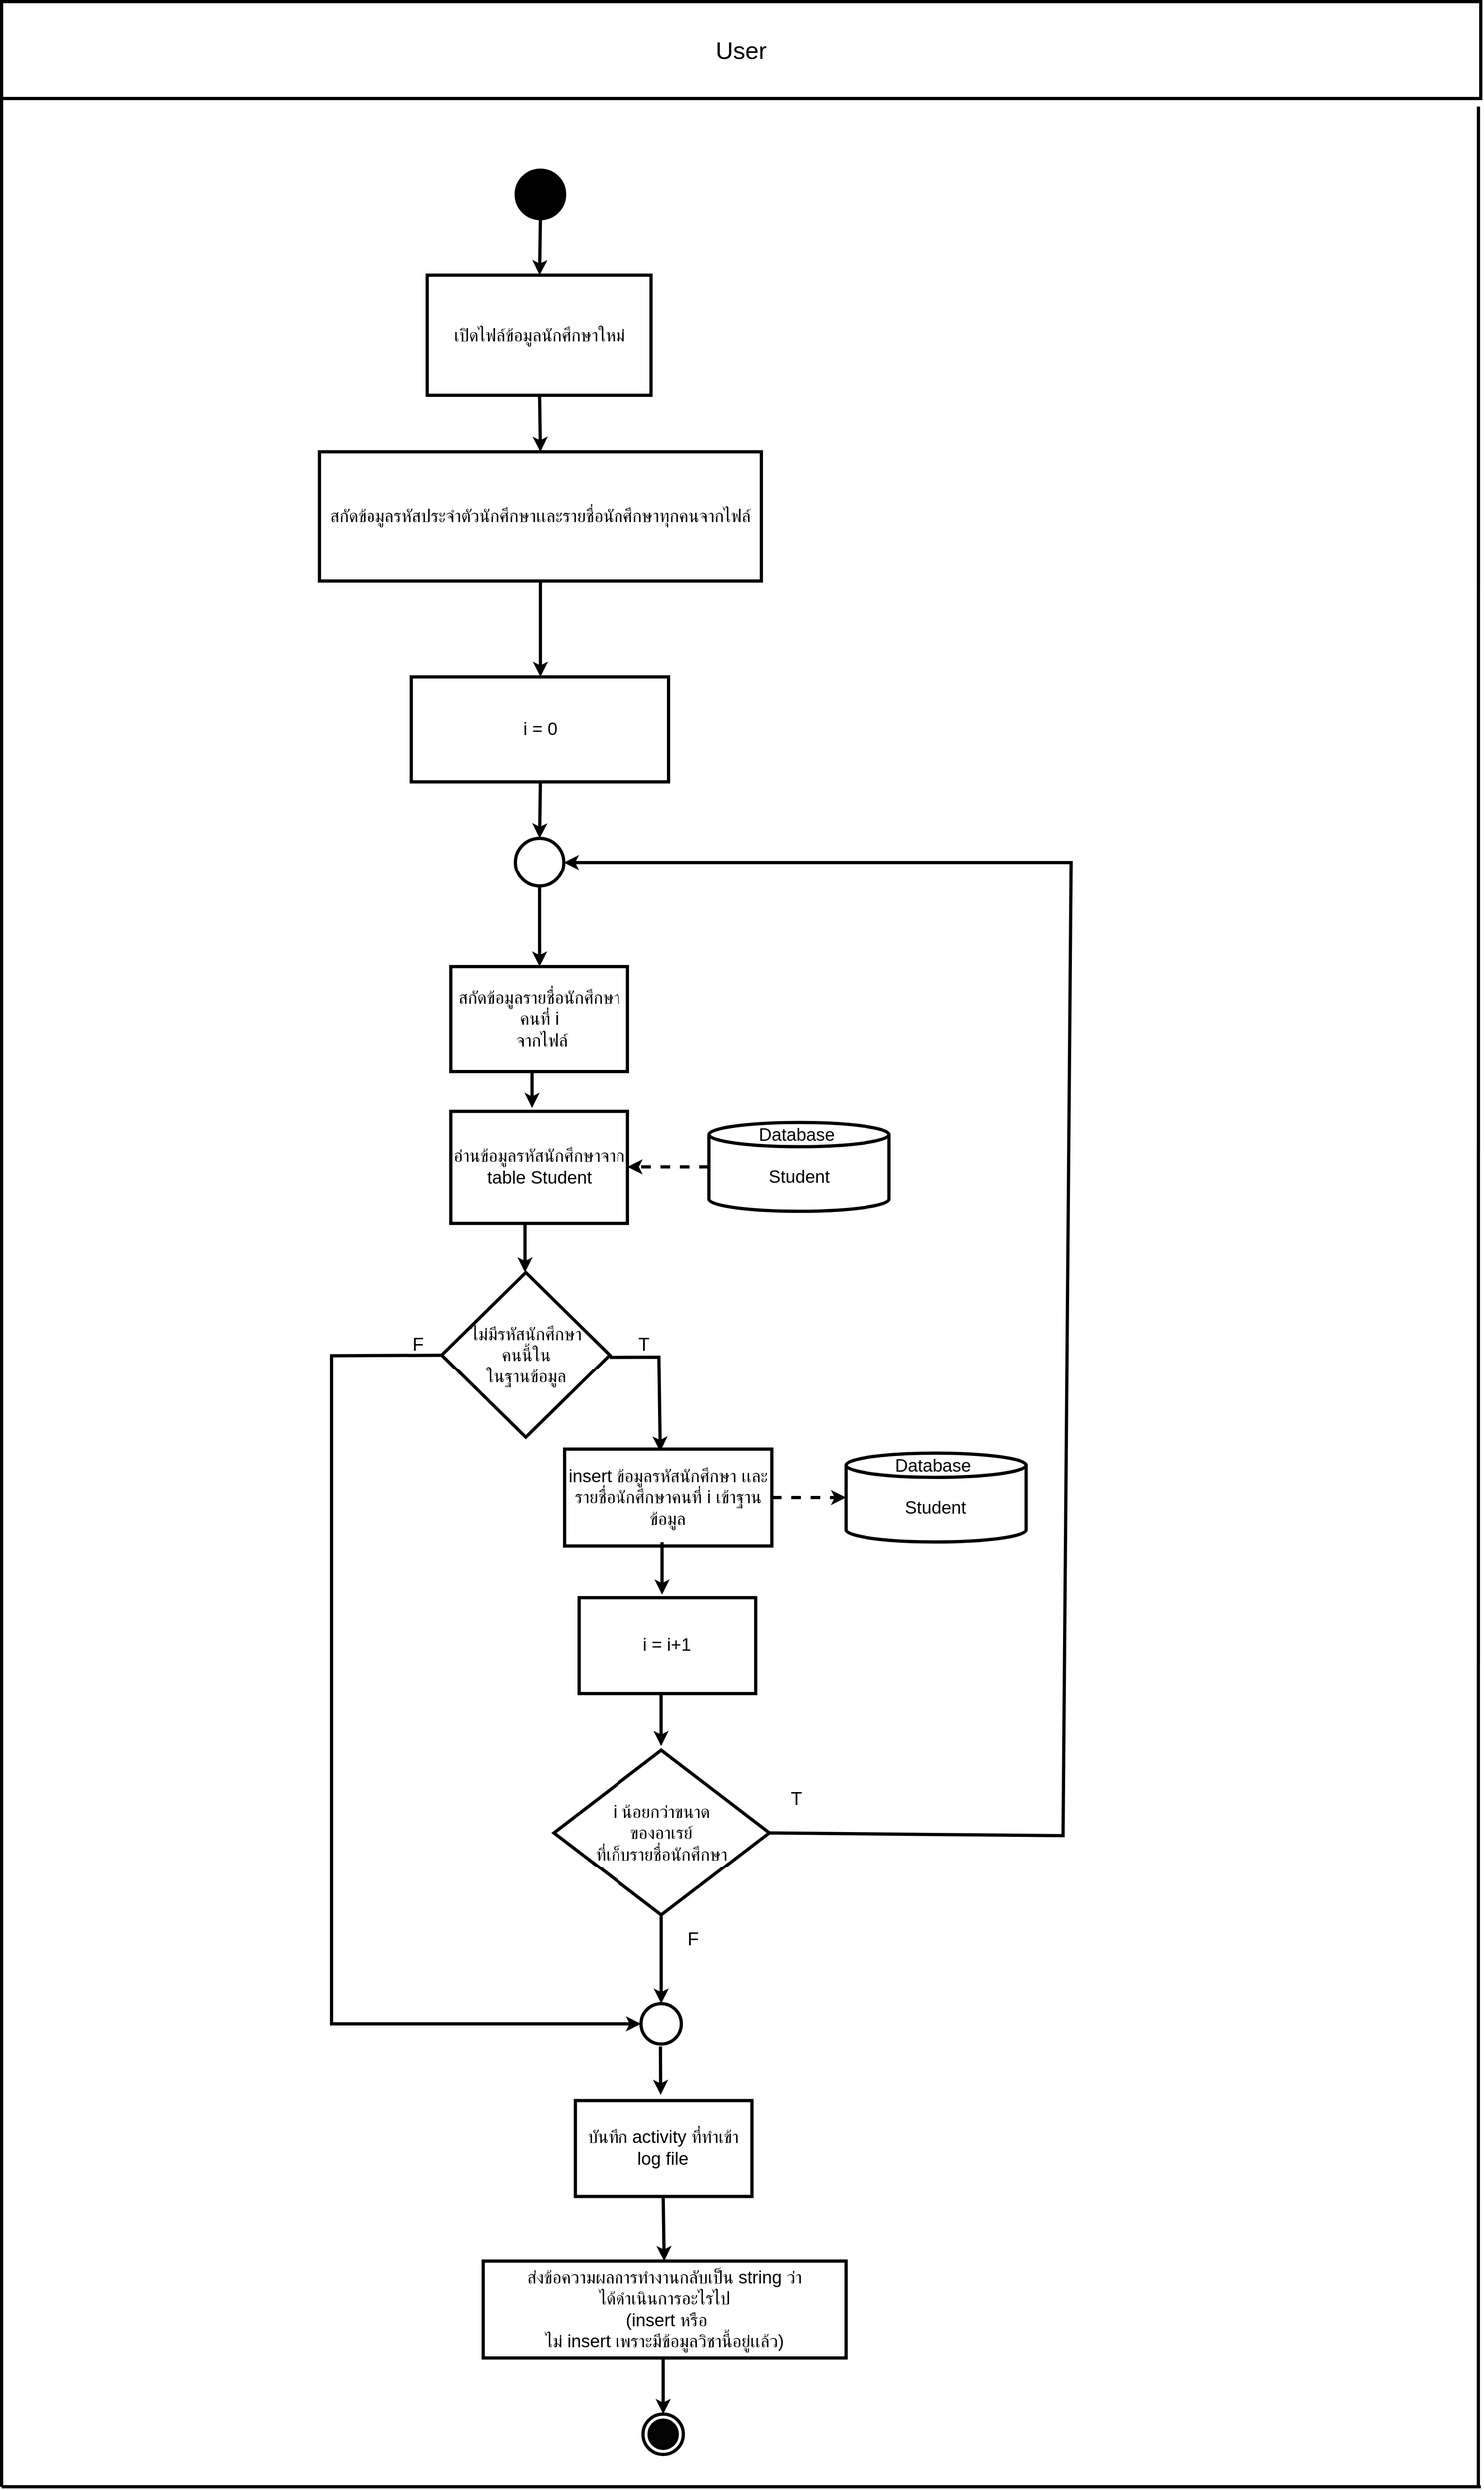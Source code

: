 <mxfile version="21.6.8" type="device">
  <diagram id="C5RBs43oDa-KdzZeNtuy" name="Page-1">
    <mxGraphModel dx="1691" dy="1390" grid="1" gridSize="10" guides="1" tooltips="1" connect="1" arrows="1" fold="1" page="1" pageScale="1" pageWidth="827" pageHeight="1169" math="0" shadow="0">
      <root>
        <mxCell id="WIyWlLk6GJQsqaUBKTNV-0" />
        <mxCell id="WIyWlLk6GJQsqaUBKTNV-1" parent="WIyWlLk6GJQsqaUBKTNV-0" />
        <mxCell id="zB7iulw4yvtdJ8TS1PcW-1" value="&lt;font style=&quot;font-size: 30px;&quot;&gt;User&lt;/font&gt;" style="rounded=0;whiteSpace=wrap;html=1;strokeWidth=4;" parent="WIyWlLk6GJQsqaUBKTNV-1" vertex="1">
          <mxGeometry x="1130" y="220" width="1840" height="120" as="geometry" />
        </mxCell>
        <mxCell id="zB7iulw4yvtdJ8TS1PcW-2" value="" style="endArrow=none;html=1;rounded=0;strokeWidth=4;" parent="WIyWlLk6GJQsqaUBKTNV-1" edge="1">
          <mxGeometry width="50" height="50" relative="1" as="geometry">
            <mxPoint x="1130" y="3310" as="sourcePoint" />
            <mxPoint x="1130" y="300" as="targetPoint" />
          </mxGeometry>
        </mxCell>
        <mxCell id="zB7iulw4yvtdJ8TS1PcW-3" value="" style="endArrow=none;html=1;rounded=0;entryX=0;entryY=1;entryDx=0;entryDy=0;strokeWidth=4;" parent="WIyWlLk6GJQsqaUBKTNV-1" edge="1">
          <mxGeometry width="50" height="50" relative="1" as="geometry">
            <mxPoint x="2967" y="3310" as="sourcePoint" />
            <mxPoint x="2967.14" y="350" as="targetPoint" />
          </mxGeometry>
        </mxCell>
        <mxCell id="zB7iulw4yvtdJ8TS1PcW-4" value="" style="endArrow=none;html=1;rounded=0;strokeWidth=4;" parent="WIyWlLk6GJQsqaUBKTNV-1" edge="1">
          <mxGeometry width="50" height="50" relative="1" as="geometry">
            <mxPoint x="1130" y="3310" as="sourcePoint" />
            <mxPoint x="2970" y="3310" as="targetPoint" />
          </mxGeometry>
        </mxCell>
        <mxCell id="zB7iulw4yvtdJ8TS1PcW-5" value="&lt;font style=&quot;font-size: 22px;&quot;&gt;ส่งข้อความผลการทำงานกลับเป็น string ว่า&lt;br style=&quot;border-color: var(--border-color);&quot;&gt;ได้ดำเนินการอะไรไป&lt;br style=&quot;border-color: var(--border-color);&quot;&gt;&amp;nbsp;(insert หรือ&lt;br style=&quot;border-color: var(--border-color);&quot;&gt;ไม่ insert เพราะมีข้อมูลวิชานี้อยู่เเล้ว)&lt;/font&gt;&lt;span style=&quot;font-size: 22px;&quot;&gt;&lt;br&gt;&lt;/span&gt;" style="rounded=0;whiteSpace=wrap;html=1;strokeWidth=4;" parent="WIyWlLk6GJQsqaUBKTNV-1" vertex="1">
          <mxGeometry x="1729.13" y="3029.25" width="450.87" height="120" as="geometry" />
        </mxCell>
        <mxCell id="zB7iulw4yvtdJ8TS1PcW-6" value="&lt;font style=&quot;font-size: 22px;&quot;&gt;บันทึก activity ที่ทำเข้า&lt;br&gt;log file&lt;br&gt;&lt;/font&gt;" style="rounded=0;whiteSpace=wrap;html=1;strokeWidth=4;" parent="WIyWlLk6GJQsqaUBKTNV-1" vertex="1">
          <mxGeometry x="1843.32" y="2829.25" width="220" height="120" as="geometry" />
        </mxCell>
        <mxCell id="zB7iulw4yvtdJ8TS1PcW-7" value="" style="ellipse;whiteSpace=wrap;html=1;aspect=fixed;strokeWidth=4;" parent="WIyWlLk6GJQsqaUBKTNV-1" vertex="1">
          <mxGeometry x="1925.84" y="2709.25" width="50" height="50" as="geometry" />
        </mxCell>
        <mxCell id="zB7iulw4yvtdJ8TS1PcW-8" value="" style="endArrow=classic;html=1;rounded=0;exitX=0.5;exitY=1;exitDx=0;exitDy=0;strokeWidth=4;" parent="WIyWlLk6GJQsqaUBKTNV-1" edge="1">
          <mxGeometry width="50" height="50" relative="1" as="geometry">
            <mxPoint x="1949.93" y="2762.25" as="sourcePoint" />
            <mxPoint x="1950.2" y="2822.25" as="targetPoint" />
          </mxGeometry>
        </mxCell>
        <mxCell id="zB7iulw4yvtdJ8TS1PcW-9" value="" style="endArrow=classic;html=1;rounded=0;exitX=0.5;exitY=1;exitDx=0;exitDy=0;entryX=0.5;entryY=0;entryDx=0;entryDy=0;strokeWidth=4;" parent="WIyWlLk6GJQsqaUBKTNV-1" source="zB7iulw4yvtdJ8TS1PcW-6" target="zB7iulw4yvtdJ8TS1PcW-5" edge="1">
          <mxGeometry width="50" height="50" relative="1" as="geometry">
            <mxPoint x="1948.73" y="2959.25" as="sourcePoint" />
            <mxPoint x="1949" y="3019.25" as="targetPoint" />
          </mxGeometry>
        </mxCell>
        <mxCell id="zB7iulw4yvtdJ8TS1PcW-10" value="" style="ellipse;whiteSpace=wrap;html=1;aspect=fixed;strokeWidth=4;" parent="WIyWlLk6GJQsqaUBKTNV-1" vertex="1">
          <mxGeometry x="1928.32" y="3220" width="50" height="50" as="geometry" />
        </mxCell>
        <mxCell id="zB7iulw4yvtdJ8TS1PcW-11" value="" style="ellipse;whiteSpace=wrap;html=1;aspect=fixed;fillColor=#050505;strokeWidth=4;" parent="WIyWlLk6GJQsqaUBKTNV-1" vertex="1">
          <mxGeometry x="1935.82" y="3227.5" width="35" height="35" as="geometry" />
        </mxCell>
        <mxCell id="zB7iulw4yvtdJ8TS1PcW-12" value="" style="endArrow=classic;html=1;rounded=0;exitX=0.5;exitY=1;exitDx=0;exitDy=0;entryX=0.5;entryY=0;entryDx=0;entryDy=0;strokeWidth=4;" parent="WIyWlLk6GJQsqaUBKTNV-1" edge="1" target="zB7iulw4yvtdJ8TS1PcW-10">
          <mxGeometry width="50" height="50" relative="1" as="geometry">
            <mxPoint x="1953.32" y="3149.25" as="sourcePoint" />
            <mxPoint x="1953.32" y="3250.25" as="targetPoint" />
          </mxGeometry>
        </mxCell>
        <mxCell id="zB7iulw4yvtdJ8TS1PcW-13" value="" style="endArrow=classic;html=1;rounded=0;exitX=1;exitY=0.5;exitDx=0;exitDy=0;entryX=0.464;entryY=0.025;entryDx=0;entryDy=0;entryPerimeter=0;strokeWidth=4;" parent="WIyWlLk6GJQsqaUBKTNV-1" target="zB7iulw4yvtdJ8TS1PcW-17" edge="1">
          <mxGeometry width="50" height="50" relative="1" as="geometry">
            <mxPoint x="1886.18" y="1905.25" as="sourcePoint" />
            <mxPoint x="1956.18" y="2015.25" as="targetPoint" />
            <Array as="points">
              <mxPoint x="1948" y="1905" />
            </Array>
          </mxGeometry>
        </mxCell>
        <mxCell id="zB7iulw4yvtdJ8TS1PcW-14" value="&lt;font style=&quot;font-size: 22px;&quot;&gt;ไม่มีรหัสนักศึกษา&lt;br&gt;คนนี้ใน&lt;br&gt;ในฐานข้อมูล&lt;/font&gt;" style="rhombus;whiteSpace=wrap;html=1;strokeWidth=4;" parent="WIyWlLk6GJQsqaUBKTNV-1" vertex="1">
          <mxGeometry x="1677.68" y="1800" width="208.5" height="205.25" as="geometry" />
        </mxCell>
        <mxCell id="zB7iulw4yvtdJ8TS1PcW-15" value="&lt;font style=&quot;font-size: 23px;&quot;&gt;F&lt;/font&gt;" style="text;html=1;align=center;verticalAlign=middle;resizable=0;points=[];autosize=1;strokeColor=none;fillColor=none;strokeWidth=4;" parent="WIyWlLk6GJQsqaUBKTNV-1" vertex="1">
          <mxGeometry x="1628" y="1869" width="40" height="40" as="geometry" />
        </mxCell>
        <mxCell id="zB7iulw4yvtdJ8TS1PcW-16" value="&lt;font style=&quot;font-size: 23px;&quot;&gt;T&lt;/font&gt;" style="text;html=1;align=center;verticalAlign=middle;resizable=0;points=[];autosize=1;strokeColor=none;fillColor=none;strokeWidth=4;" parent="WIyWlLk6GJQsqaUBKTNV-1" vertex="1">
          <mxGeometry x="1909" y="1869" width="40" height="40" as="geometry" />
        </mxCell>
        <mxCell id="zB7iulw4yvtdJ8TS1PcW-17" value="&lt;font style=&quot;font-size: 22px;&quot;&gt;insert ข้อมูลรหัสนักศึกษา เเละรายชื่อนักศึกษาคนที่ i เข้าฐานข้อมูล&lt;/font&gt;" style="rounded=0;whiteSpace=wrap;html=1;strokeWidth=4;" parent="WIyWlLk6GJQsqaUBKTNV-1" vertex="1">
          <mxGeometry x="1830" y="2020" width="258" height="120" as="geometry" />
        </mxCell>
        <mxCell id="zB7iulw4yvtdJ8TS1PcW-18" value="" style="ellipse;whiteSpace=wrap;html=1;aspect=fixed;strokeWidth=4;" parent="WIyWlLk6GJQsqaUBKTNV-1" vertex="1">
          <mxGeometry x="1769" y="1260" width="60" height="60" as="geometry" />
        </mxCell>
        <mxCell id="zB7iulw4yvtdJ8TS1PcW-19" value="" style="endArrow=classic;html=1;rounded=0;exitX=0;exitY=0.5;exitDx=0;exitDy=0;entryX=0;entryY=0.5;entryDx=0;entryDy=0;strokeWidth=4;" parent="WIyWlLk6GJQsqaUBKTNV-1" source="zB7iulw4yvtdJ8TS1PcW-14" target="zB7iulw4yvtdJ8TS1PcW-7" edge="1">
          <mxGeometry width="50" height="50" relative="1" as="geometry">
            <mxPoint x="1679.56" y="2020" as="sourcePoint" />
            <mxPoint x="1540" y="3069.25" as="targetPoint" />
            <Array as="points">
              <mxPoint x="1540" y="1903.25" />
              <mxPoint x="1540" y="2734.25" />
            </Array>
          </mxGeometry>
        </mxCell>
        <mxCell id="zB7iulw4yvtdJ8TS1PcW-20" value="" style="endArrow=classic;html=1;rounded=0;strokeWidth=4;exitX=0.5;exitY=1;exitDx=0;exitDy=0;entryX=0.5;entryY=0;entryDx=0;entryDy=0;" parent="WIyWlLk6GJQsqaUBKTNV-1" source="zB7iulw4yvtdJ8TS1PcW-50" target="zB7iulw4yvtdJ8TS1PcW-41" edge="1">
          <mxGeometry width="50" height="50" relative="1" as="geometry">
            <mxPoint x="1848.73" y="1841" as="sourcePoint" />
            <mxPoint x="1849.16" y="1880.75" as="targetPoint" />
          </mxGeometry>
        </mxCell>
        <mxCell id="zB7iulw4yvtdJ8TS1PcW-21" value="" style="endArrow=classic;html=1;rounded=0;exitX=1;exitY=0.5;exitDx=0;exitDy=0;entryX=1;entryY=0.5;entryDx=0;entryDy=0;strokeWidth=4;" parent="WIyWlLk6GJQsqaUBKTNV-1" source="zB7iulw4yvtdJ8TS1PcW-46" target="zB7iulw4yvtdJ8TS1PcW-18" edge="1">
          <mxGeometry width="50" height="50" relative="1" as="geometry">
            <mxPoint x="2108.0" y="2918.5" as="sourcePoint" />
            <mxPoint x="1910" y="1911" as="targetPoint" />
            <Array as="points">
              <mxPoint x="2450" y="2500" />
              <mxPoint x="2460" y="1290" />
            </Array>
          </mxGeometry>
        </mxCell>
        <mxCell id="zB7iulw4yvtdJ8TS1PcW-25" value="" style="endArrow=classic;html=1;rounded=0;exitX=0.5;exitY=1;exitDx=0;exitDy=0;entryX=0.5;entryY=0;entryDx=0;entryDy=0;strokeWidth=4;" parent="WIyWlLk6GJQsqaUBKTNV-1" edge="1">
          <mxGeometry width="50" height="50" relative="1" as="geometry">
            <mxPoint x="1789.66" y="1530" as="sourcePoint" />
            <mxPoint x="1789.66" y="1595" as="targetPoint" />
          </mxGeometry>
        </mxCell>
        <mxCell id="zB7iulw4yvtdJ8TS1PcW-26" value="" style="endArrow=classic;html=1;rounded=0;exitX=0.5;exitY=1;exitDx=0;exitDy=0;entryX=0.5;entryY=0;entryDx=0;entryDy=0;strokeWidth=4;" parent="WIyWlLk6GJQsqaUBKTNV-1" edge="1">
          <mxGeometry width="50" height="50" relative="1" as="geometry">
            <mxPoint x="1780.93" y="1735" as="sourcePoint" />
            <mxPoint x="1780.93" y="1800" as="targetPoint" />
          </mxGeometry>
        </mxCell>
        <mxCell id="zB7iulw4yvtdJ8TS1PcW-27" value="&lt;font style=&quot;font-size: 22px;&quot;&gt;สกัดข้อมูลรายชื่อนักศึกษาคนที่ i&lt;br&gt;&amp;nbsp;จากไฟล์&lt;/font&gt;" style="rounded=0;whiteSpace=wrap;html=1;strokeWidth=4;" parent="WIyWlLk6GJQsqaUBKTNV-1" vertex="1">
          <mxGeometry x="1689.0" y="1420" width="220" height="130" as="geometry" />
        </mxCell>
        <mxCell id="zB7iulw4yvtdJ8TS1PcW-31" value="&lt;font style=&quot;font-size: 22px;&quot;&gt;อ่านข้อมูลรหัสนักศึกษาจาก table&amp;nbsp;&lt;/font&gt;&lt;font style=&quot;font-size: 22px;&quot;&gt;Student&lt;/font&gt;&lt;span style=&quot;font-size: 22px;&quot;&gt;&lt;br&gt;&lt;/span&gt;" style="rounded=0;whiteSpace=wrap;html=1;strokeWidth=4;" parent="WIyWlLk6GJQsqaUBKTNV-1" vertex="1">
          <mxGeometry x="1689.0" y="1599.25" width="220" height="140" as="geometry" />
        </mxCell>
        <mxCell id="zB7iulw4yvtdJ8TS1PcW-32" value="" style="endArrow=classic;html=1;rounded=0;exitX=0;exitY=0.5;exitDx=0;exitDy=0;exitPerimeter=0;dashed=1;entryX=1;entryY=0.5;entryDx=0;entryDy=0;strokeWidth=4;" parent="WIyWlLk6GJQsqaUBKTNV-1" source="zB7iulw4yvtdJ8TS1PcW-34" target="zB7iulw4yvtdJ8TS1PcW-31" edge="1">
          <mxGeometry width="50" height="50" relative="1" as="geometry">
            <mxPoint x="1743.5" y="1149.25" as="sourcePoint" />
            <mxPoint x="1754.75" y="1119.25" as="targetPoint" />
          </mxGeometry>
        </mxCell>
        <mxCell id="zB7iulw4yvtdJ8TS1PcW-34" value="&lt;font style=&quot;font-size: 22px;&quot;&gt;&lt;font style=&quot;font-size: 22px;&quot;&gt;Database&amp;nbsp;&lt;br&gt;&lt;br&gt;Student&lt;br&gt;&lt;br style=&quot;border-color: var(--border-color);&quot;&gt;&lt;br&gt;&lt;/font&gt;&lt;/font&gt;" style="shape=cylinder3;whiteSpace=wrap;html=1;boundedLbl=1;backgroundOutline=1;size=15;strokeWidth=4;" parent="WIyWlLk6GJQsqaUBKTNV-1" vertex="1">
          <mxGeometry x="2010" y="1614.25" width="224.25" height="110" as="geometry" />
        </mxCell>
        <mxCell id="zB7iulw4yvtdJ8TS1PcW-35" value="" style="ellipse;whiteSpace=wrap;html=1;aspect=fixed;fillColor=#000000;strokeWidth=4;" parent="WIyWlLk6GJQsqaUBKTNV-1" vertex="1">
          <mxGeometry x="1770" y="430" width="60" height="60" as="geometry" />
        </mxCell>
        <mxCell id="zB7iulw4yvtdJ8TS1PcW-36" value="" style="endArrow=classic;html=1;rounded=0;exitX=0.5;exitY=1;exitDx=0;exitDy=0;strokeWidth=4;entryX=0.5;entryY=0;entryDx=0;entryDy=0;" parent="WIyWlLk6GJQsqaUBKTNV-1" source="zB7iulw4yvtdJ8TS1PcW-35" target="zB7iulw4yvtdJ8TS1PcW-38" edge="1">
          <mxGeometry width="50" height="50" relative="1" as="geometry">
            <mxPoint x="1839.5" y="720" as="sourcePoint" />
            <mxPoint x="1820" y="570" as="targetPoint" />
          </mxGeometry>
        </mxCell>
        <mxCell id="zB7iulw4yvtdJ8TS1PcW-37" value="" style="endArrow=classic;html=1;rounded=0;exitX=0.5;exitY=1;exitDx=0;exitDy=0;entryX=0.5;entryY=0;entryDx=0;entryDy=0;strokeWidth=4;" parent="WIyWlLk6GJQsqaUBKTNV-1" source="zB7iulw4yvtdJ8TS1PcW-38" target="zB7iulw4yvtdJ8TS1PcW-50" edge="1">
          <mxGeometry width="50" height="50" relative="1" as="geometry">
            <mxPoint x="1904.5" y="760" as="sourcePoint" />
            <mxPoint x="1824.5" y="790.0" as="targetPoint" />
          </mxGeometry>
        </mxCell>
        <mxCell id="zB7iulw4yvtdJ8TS1PcW-38" value="&lt;font style=&quot;font-size: 22px;&quot;&gt;เปิดไฟล์ข้อมูลนักศึกษาใหม่&lt;/font&gt;" style="rounded=0;whiteSpace=wrap;html=1;strokeWidth=4;" parent="WIyWlLk6GJQsqaUBKTNV-1" vertex="1">
          <mxGeometry x="1659.75" y="560" width="278.5" height="150" as="geometry" />
        </mxCell>
        <mxCell id="zB7iulw4yvtdJ8TS1PcW-41" value="&lt;font style=&quot;font-size: 22px;&quot;&gt;i = 0&lt;/font&gt;" style="rounded=0;whiteSpace=wrap;html=1;strokeWidth=4;" parent="WIyWlLk6GJQsqaUBKTNV-1" vertex="1">
          <mxGeometry x="1640" y="1060" width="320" height="130" as="geometry" />
        </mxCell>
        <mxCell id="zB7iulw4yvtdJ8TS1PcW-42" value="" style="endArrow=classic;html=1;rounded=0;exitX=0.5;exitY=1;exitDx=0;exitDy=0;strokeWidth=4;entryX=0.5;entryY=0;entryDx=0;entryDy=0;" parent="WIyWlLk6GJQsqaUBKTNV-1" source="zB7iulw4yvtdJ8TS1PcW-18" edge="1" target="zB7iulw4yvtdJ8TS1PcW-27">
          <mxGeometry width="50" height="50" relative="1" as="geometry">
            <mxPoint x="1790.92" y="1785.75" as="sourcePoint" />
            <mxPoint x="1799" y="1851" as="targetPoint" />
          </mxGeometry>
        </mxCell>
        <mxCell id="zB7iulw4yvtdJ8TS1PcW-43" value="&lt;font style=&quot;font-size: 22px;&quot;&gt;i = i+1&lt;br&gt;&lt;/font&gt;" style="rounded=0;whiteSpace=wrap;html=1;strokeWidth=4;" parent="WIyWlLk6GJQsqaUBKTNV-1" vertex="1">
          <mxGeometry x="1848.0" y="2204" width="220" height="120" as="geometry" />
        </mxCell>
        <mxCell id="zB7iulw4yvtdJ8TS1PcW-44" value="" style="endArrow=classic;html=1;rounded=0;exitX=0.5;exitY=1;exitDx=0;exitDy=0;entryX=0.5;entryY=0;entryDx=0;entryDy=0;strokeWidth=4;" parent="WIyWlLk6GJQsqaUBKTNV-1" edge="1">
          <mxGeometry width="50" height="50" relative="1" as="geometry">
            <mxPoint x="1951.93" y="2135.25" as="sourcePoint" />
            <mxPoint x="1951.93" y="2200.25" as="targetPoint" />
          </mxGeometry>
        </mxCell>
        <mxCell id="zB7iulw4yvtdJ8TS1PcW-45" value="" style="endArrow=classic;html=1;rounded=0;exitX=0.5;exitY=1;exitDx=0;exitDy=0;entryX=0.5;entryY=0;entryDx=0;entryDy=0;strokeWidth=4;" parent="WIyWlLk6GJQsqaUBKTNV-1" edge="1">
          <mxGeometry width="50" height="50" relative="1" as="geometry">
            <mxPoint x="1950.75" y="2324" as="sourcePoint" />
            <mxPoint x="1950.75" y="2389" as="targetPoint" />
          </mxGeometry>
        </mxCell>
        <mxCell id="zB7iulw4yvtdJ8TS1PcW-46" value="&lt;font style=&quot;font-size: 22px;&quot;&gt;i น้อยกว่าขนาด&lt;br style=&quot;border-color: var(--border-color);&quot;&gt;ของอาเรย์&lt;br style=&quot;border-color: var(--border-color);&quot;&gt;ที่เก็บรายชื่อนักศึกษา&lt;/font&gt;" style="rhombus;whiteSpace=wrap;html=1;strokeWidth=4;" parent="WIyWlLk6GJQsqaUBKTNV-1" vertex="1">
          <mxGeometry x="1816.75" y="2394" width="268.18" height="205.25" as="geometry" />
        </mxCell>
        <mxCell id="zB7iulw4yvtdJ8TS1PcW-47" value="&lt;font style=&quot;font-size: 23px;&quot;&gt;T&lt;/font&gt;" style="text;html=1;align=center;verticalAlign=middle;resizable=0;points=[];autosize=1;strokeColor=none;fillColor=none;strokeWidth=4;" parent="WIyWlLk6GJQsqaUBKTNV-1" vertex="1">
          <mxGeometry x="2098" y="2434" width="40" height="40" as="geometry" />
        </mxCell>
        <mxCell id="zB7iulw4yvtdJ8TS1PcW-48" value="&lt;font style=&quot;font-size: 23px;&quot;&gt;F&lt;/font&gt;" style="text;html=1;align=center;verticalAlign=middle;resizable=0;points=[];autosize=1;strokeColor=none;fillColor=none;strokeWidth=4;" parent="WIyWlLk6GJQsqaUBKTNV-1" vertex="1">
          <mxGeometry x="1970" y="2609.25" width="40" height="40" as="geometry" />
        </mxCell>
        <mxCell id="zB7iulw4yvtdJ8TS1PcW-49" value="" style="endArrow=classic;html=1;rounded=0;exitX=0.5;exitY=1;exitDx=0;exitDy=0;entryX=0.5;entryY=0;entryDx=0;entryDy=0;strokeWidth=4;" parent="WIyWlLk6GJQsqaUBKTNV-1" source="zB7iulw4yvtdJ8TS1PcW-46" target="zB7iulw4yvtdJ8TS1PcW-7" edge="1">
          <mxGeometry width="50" height="50" relative="1" as="geometry">
            <mxPoint x="1801.22" y="2340" as="sourcePoint" />
            <mxPoint x="1698" y="2494" as="targetPoint" />
          </mxGeometry>
        </mxCell>
        <mxCell id="zB7iulw4yvtdJ8TS1PcW-50" value="&lt;font style=&quot;font-size: 22px;&quot;&gt;สกัดข้อมูลรหัสประจำตัวนักศึกษาเเละรายชื่อนักศึกษาทุกคนจากไฟล์&lt;/font&gt;" style="rounded=0;whiteSpace=wrap;html=1;strokeWidth=4;" parent="WIyWlLk6GJQsqaUBKTNV-1" vertex="1">
          <mxGeometry x="1525" y="780" width="550" height="160" as="geometry" />
        </mxCell>
        <mxCell id="zB7iulw4yvtdJ8TS1PcW-51" value="&lt;font style=&quot;font-size: 22px;&quot;&gt;&lt;font style=&quot;font-size: 22px;&quot;&gt;Database&amp;nbsp;&lt;br&gt;&lt;br&gt;Student&lt;br&gt;&lt;br style=&quot;border-color: var(--border-color);&quot;&gt;&lt;br&gt;&lt;/font&gt;&lt;/font&gt;" style="shape=cylinder3;whiteSpace=wrap;html=1;boundedLbl=1;backgroundOutline=1;size=15;strokeWidth=4;" parent="WIyWlLk6GJQsqaUBKTNV-1" vertex="1">
          <mxGeometry x="2180" y="2025" width="224.25" height="110" as="geometry" />
        </mxCell>
        <mxCell id="zB7iulw4yvtdJ8TS1PcW-52" value="" style="endArrow=classic;html=1;rounded=0;exitX=1;exitY=0.5;exitDx=0;exitDy=0;dashed=1;entryX=0;entryY=0.5;entryDx=0;entryDy=0;entryPerimeter=0;strokeWidth=4;" parent="WIyWlLk6GJQsqaUBKTNV-1" source="zB7iulw4yvtdJ8TS1PcW-17" target="zB7iulw4yvtdJ8TS1PcW-51" edge="1">
          <mxGeometry width="50" height="50" relative="1" as="geometry">
            <mxPoint x="2199" y="1959.25" as="sourcePoint" />
            <mxPoint x="2098" y="1959.25" as="targetPoint" />
          </mxGeometry>
        </mxCell>
        <mxCell id="zB7iulw4yvtdJ8TS1PcW-54" value="" style="endArrow=classic;html=1;rounded=0;entryX=0.5;entryY=0;entryDx=0;entryDy=0;exitX=0.5;exitY=1;exitDx=0;exitDy=0;strokeWidth=4;" parent="WIyWlLk6GJQsqaUBKTNV-1" source="zB7iulw4yvtdJ8TS1PcW-41" target="zB7iulw4yvtdJ8TS1PcW-18" edge="1">
          <mxGeometry width="50" height="50" relative="1" as="geometry">
            <mxPoint x="1920" y="2131" as="sourcePoint" />
            <mxPoint x="1874.5" y="1936.0" as="targetPoint" />
          </mxGeometry>
        </mxCell>
      </root>
    </mxGraphModel>
  </diagram>
</mxfile>
